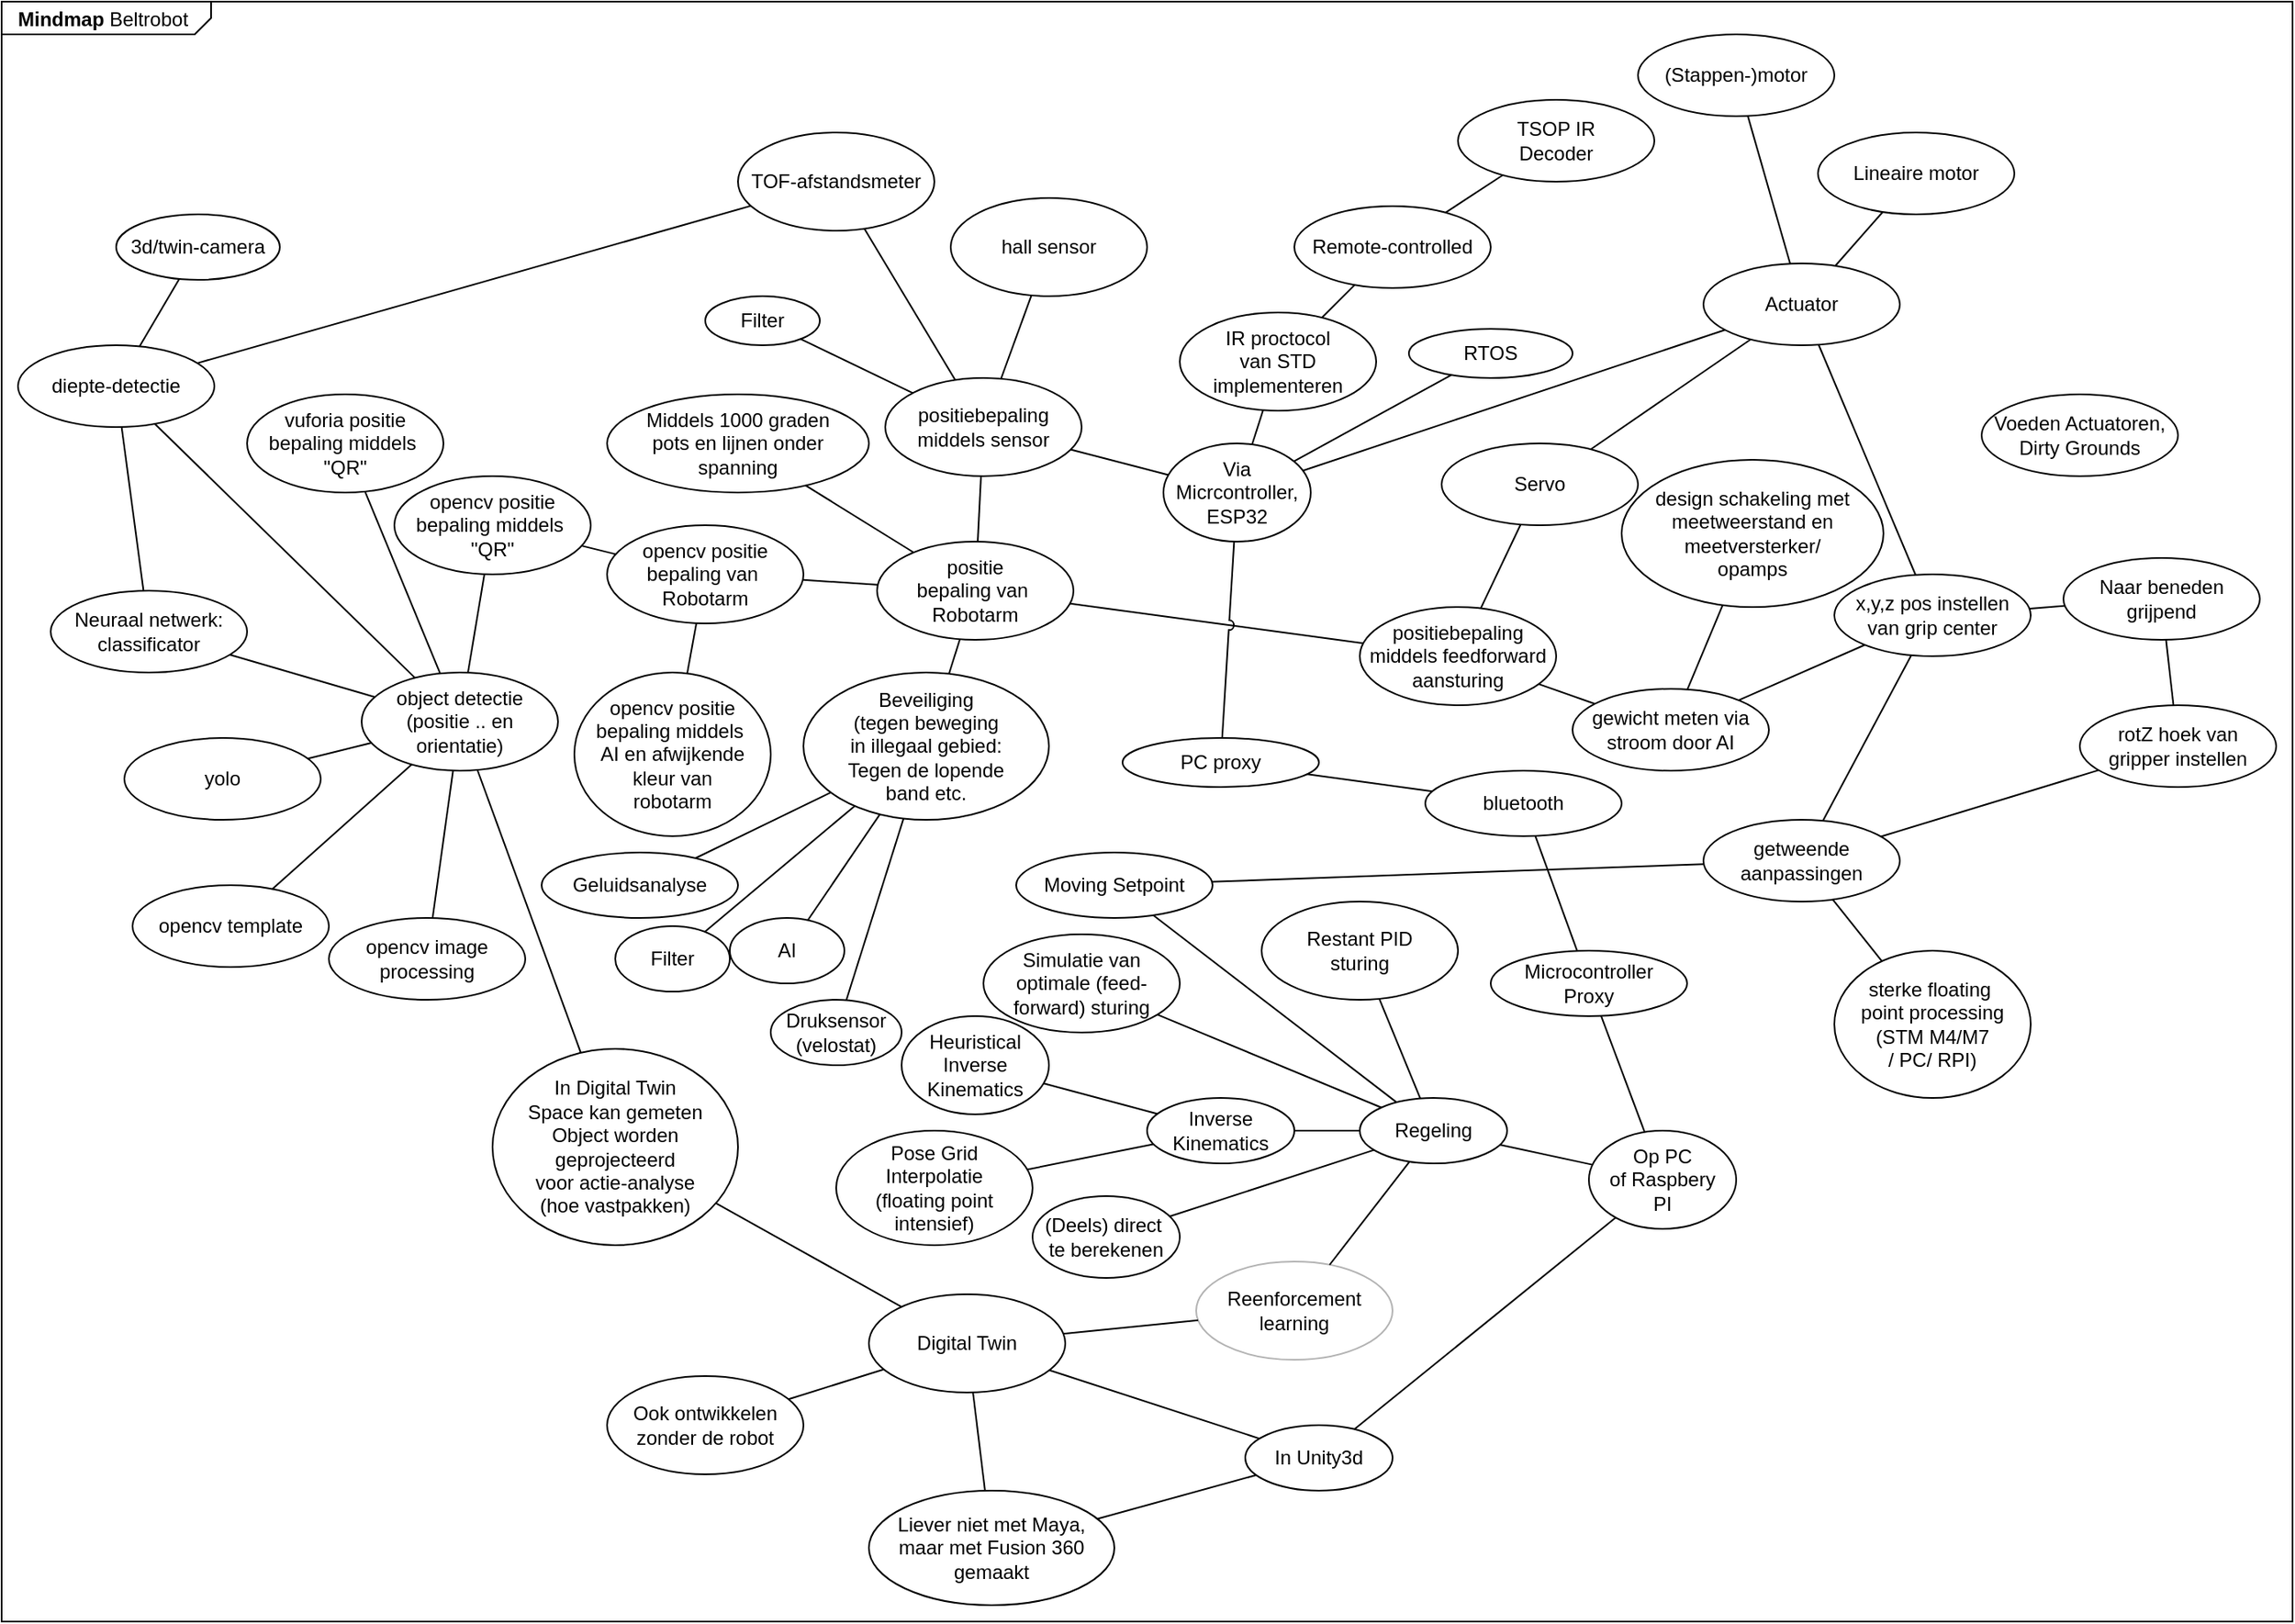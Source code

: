 <mxfile version="22.0.2" type="device" pages="2">
  <diagram name="BeltRobot" id="WaEVsYH61fU88ShkKqTx">
    <mxGraphModel dx="2896" dy="1168" grid="1" gridSize="10" guides="1" tooltips="1" connect="1" arrows="1" fold="1" page="1" pageScale="1" pageWidth="850" pageHeight="1100" math="0" shadow="0">
      <root>
        <mxCell id="0" />
        <mxCell id="1" style="" parent="0" />
        <mxCell id="sYe0hLDn-t7bIIdrBPz_-1" value="&lt;p style=&quot;margin:0px;margin-top:4px;margin-left:10px;text-align:left;&quot;&gt;&lt;b&gt;Mindmap&lt;/b&gt;&amp;nbsp;Beltrobot&lt;/p&gt;" style="html=1;shape=mxgraph.sysml.package;labelX=128;align=left;spacingLeft=10;html=1;overflow=fill;whiteSpace=wrap;recursiveResize=0;" vertex="1" parent="1">
          <mxGeometry x="-620" y="40" width="1400" height="990" as="geometry" />
        </mxCell>
        <mxCell id="w8_XJJo5FJDeRQCqRYtE-16" value="Diagram" parent="0" />
        <UserObject label="Remote-controlled" tags="Besturen Wireless RTOS" id="w8_XJJo5FJDeRQCqRYtE-17">
          <mxCell style="ellipse;whiteSpace=wrap;html=1;" parent="w8_XJJo5FJDeRQCqRYtE-16" vertex="1">
            <mxGeometry x="170" y="165" width="120" height="50" as="geometry" />
          </mxCell>
        </UserObject>
        <mxCell id="w8_XJJo5FJDeRQCqRYtE-18" style="rounded=0;orthogonalLoop=1;jettySize=auto;html=1;endArrow=none;endFill=0;" parent="w8_XJJo5FJDeRQCqRYtE-16" source="w8_XJJo5FJDeRQCqRYtE-19" target="w8_XJJo5FJDeRQCqRYtE-24" edge="1">
          <mxGeometry relative="1" as="geometry" />
        </mxCell>
        <UserObject label="Naar beneden grijpend" tags="Besturen" id="w8_XJJo5FJDeRQCqRYtE-19">
          <mxCell style="ellipse;whiteSpace=wrap;html=1;" parent="w8_XJJo5FJDeRQCqRYtE-16" vertex="1">
            <mxGeometry x="640" y="380" width="120" height="50" as="geometry" />
          </mxCell>
        </UserObject>
        <mxCell id="w8_XJJo5FJDeRQCqRYtE-20" style="rounded=0;orthogonalLoop=1;jettySize=auto;html=1;endArrow=none;endFill=0;" parent="w8_XJJo5FJDeRQCqRYtE-16" source="w8_XJJo5FJDeRQCqRYtE-22" target="w8_XJJo5FJDeRQCqRYtE-19" edge="1">
          <mxGeometry relative="1" as="geometry" />
        </mxCell>
        <mxCell id="w8_XJJo5FJDeRQCqRYtE-21" style="rounded=0;orthogonalLoop=1;jettySize=auto;html=1;endArrow=none;endFill=0;" parent="w8_XJJo5FJDeRQCqRYtE-16" source="w8_XJJo5FJDeRQCqRYtE-22" target="w8_XJJo5FJDeRQCqRYtE-25" edge="1">
          <mxGeometry relative="1" as="geometry">
            <mxPoint x="523.565" y="520.256" as="targetPoint" />
          </mxGeometry>
        </mxCell>
        <UserObject label="x,y,z pos instellen &lt;br&gt;van grip center" tags="Besturen" id="w8_XJJo5FJDeRQCqRYtE-22">
          <mxCell style="ellipse;whiteSpace=wrap;html=1;" parent="w8_XJJo5FJDeRQCqRYtE-16" vertex="1">
            <mxGeometry x="500" y="390" width="120" height="50" as="geometry" />
          </mxCell>
        </UserObject>
        <mxCell id="w8_XJJo5FJDeRQCqRYtE-23" style="rounded=0;orthogonalLoop=1;jettySize=auto;html=1;endArrow=none;endFill=0;" parent="w8_XJJo5FJDeRQCqRYtE-16" source="w8_XJJo5FJDeRQCqRYtE-24" target="w8_XJJo5FJDeRQCqRYtE-25" edge="1">
          <mxGeometry relative="1" as="geometry">
            <mxPoint x="566.099" y="531.898" as="targetPoint" />
          </mxGeometry>
        </mxCell>
        <UserObject label="rotZ hoek van &lt;br&gt;gripper instellen" tags="Besturen" id="w8_XJJo5FJDeRQCqRYtE-24">
          <mxCell style="ellipse;whiteSpace=wrap;html=1;" parent="w8_XJJo5FJDeRQCqRYtE-16" vertex="1">
            <mxGeometry x="650" y="470" width="120" height="50" as="geometry" />
          </mxCell>
        </UserObject>
        <UserObject label="getweende aanpassingen" tags="Besturen" id="w8_XJJo5FJDeRQCqRYtE-25">
          <mxCell style="ellipse;whiteSpace=wrap;html=1;" parent="w8_XJJo5FJDeRQCqRYtE-16" vertex="1">
            <mxGeometry x="420" y="540" width="120" height="50" as="geometry" />
          </mxCell>
        </UserObject>
        <UserObject label="" tags="Electronica" id="w8_XJJo5FJDeRQCqRYtE-26">
          <mxCell style="rounded=0;orthogonalLoop=1;jettySize=auto;html=1;endArrow=none;endFill=0;" parent="w8_XJJo5FJDeRQCqRYtE-16" source="w8_XJJo5FJDeRQCqRYtE-28" target="w8_XJJo5FJDeRQCqRYtE-29" edge="1">
            <mxGeometry relative="1" as="geometry" />
          </mxCell>
        </UserObject>
        <UserObject label="" tags="Electronica" id="w8_XJJo5FJDeRQCqRYtE-27">
          <mxCell style="rounded=0;orthogonalLoop=1;jettySize=auto;html=1;endArrow=none;endFill=0;" parent="w8_XJJo5FJDeRQCqRYtE-16" source="w8_XJJo5FJDeRQCqRYtE-28" target="w8_XJJo5FJDeRQCqRYtE-22" edge="1">
            <mxGeometry relative="1" as="geometry" />
          </mxCell>
        </UserObject>
        <UserObject label="gewicht meten via stroom door AI" tags="Electronica" id="w8_XJJo5FJDeRQCqRYtE-28">
          <mxCell style="ellipse;whiteSpace=wrap;html=1;" parent="w8_XJJo5FJDeRQCqRYtE-16" vertex="1">
            <mxGeometry x="340" y="460" width="120" height="50" as="geometry" />
          </mxCell>
        </UserObject>
        <UserObject label="design schakeling met meetweerstand en meetversterker/&lt;br&gt;opamps" tags="Electronica" id="w8_XJJo5FJDeRQCqRYtE-29">
          <mxCell style="ellipse;whiteSpace=wrap;html=1;" parent="w8_XJJo5FJDeRQCqRYtE-16" vertex="1">
            <mxGeometry x="370" y="320" width="160" height="90" as="geometry" />
          </mxCell>
        </UserObject>
        <UserObject label="sterke floating&amp;nbsp;&lt;br&gt;point processing&lt;br&gt;(STM M4/M7&lt;br&gt;/ PC/ RPI)" tags="Besturen" id="w8_XJJo5FJDeRQCqRYtE-31">
          <mxCell style="ellipse;whiteSpace=wrap;html=1;" parent="w8_XJJo5FJDeRQCqRYtE-16" vertex="1">
            <mxGeometry x="500" y="620" width="120" height="90" as="geometry" />
          </mxCell>
        </UserObject>
        <UserObject label="object detectie&lt;br&gt;(positie .. en orientatie)" tags="AI OpenCV Meten" id="G7wLqP7Of3WmWwOTWTlh-1">
          <mxCell style="ellipse;whiteSpace=wrap;html=1;" parent="w8_XJJo5FJDeRQCqRYtE-16" vertex="1">
            <mxGeometry x="-400" y="450" width="120" height="60" as="geometry" />
          </mxCell>
        </UserObject>
        <mxCell id="G7wLqP7Of3WmWwOTWTlh-2" style="rounded=0;orthogonalLoop=1;jettySize=auto;html=1;endArrow=none;endFill=0;" parent="w8_XJJo5FJDeRQCqRYtE-16" source="w8_XJJo5FJDeRQCqRYtE-31" target="w8_XJJo5FJDeRQCqRYtE-25" edge="1">
          <mxGeometry relative="1" as="geometry">
            <mxPoint x="533" y="568" as="sourcePoint" />
            <mxPoint x="543.789" y="566.934" as="targetPoint" />
          </mxGeometry>
        </mxCell>
        <UserObject label="diepte-detectie" tags="Meten" id="G7wLqP7Of3WmWwOTWTlh-3">
          <mxCell style="ellipse;whiteSpace=wrap;html=1;" parent="w8_XJJo5FJDeRQCqRYtE-16" vertex="1">
            <mxGeometry x="-610" y="250" width="120" height="50" as="geometry" />
          </mxCell>
        </UserObject>
        <UserObject label="" tags="Meten" id="G7wLqP7Of3WmWwOTWTlh-5">
          <mxCell style="rounded=0;orthogonalLoop=1;jettySize=auto;html=1;endArrow=none;endFill=0;" parent="w8_XJJo5FJDeRQCqRYtE-16" source="G7wLqP7Of3WmWwOTWTlh-3" target="G7wLqP7Of3WmWwOTWTlh-1" edge="1">
            <mxGeometry relative="1" as="geometry">
              <mxPoint x="-580" y="617" as="sourcePoint" />
              <mxPoint x="-487" y="484" as="targetPoint" />
            </mxGeometry>
          </mxCell>
        </UserObject>
        <UserObject label="yolo" tags="AI Meten" id="G7wLqP7Of3WmWwOTWTlh-6">
          <mxCell style="ellipse;whiteSpace=wrap;html=1;" parent="w8_XJJo5FJDeRQCqRYtE-16" vertex="1">
            <mxGeometry x="-545" y="490" width="120" height="50" as="geometry" />
          </mxCell>
        </UserObject>
        <UserObject label="" tags="AI Meten" id="G7wLqP7Of3WmWwOTWTlh-8">
          <mxCell style="rounded=0;orthogonalLoop=1;jettySize=auto;html=1;endArrow=none;endFill=0;" parent="w8_XJJo5FJDeRQCqRYtE-16" source="G7wLqP7Of3WmWwOTWTlh-6" target="G7wLqP7Of3WmWwOTWTlh-1" edge="1">
            <mxGeometry relative="1" as="geometry">
              <mxPoint x="-352" y="566" as="sourcePoint" />
              <mxPoint x="-318" y="519" as="targetPoint" />
            </mxGeometry>
          </mxCell>
        </UserObject>
        <UserObject label="opencv template" tags="OpenCV Meten" id="G7wLqP7Of3WmWwOTWTlh-9">
          <mxCell style="ellipse;whiteSpace=wrap;html=1;" parent="w8_XJJo5FJDeRQCqRYtE-16" vertex="1">
            <mxGeometry x="-540" y="580" width="120" height="50" as="geometry" />
          </mxCell>
        </UserObject>
        <UserObject label="" tags="OpenCV Meten" id="G7wLqP7Of3WmWwOTWTlh-10">
          <mxCell style="rounded=0;orthogonalLoop=1;jettySize=auto;html=1;endArrow=none;endFill=0;" parent="w8_XJJo5FJDeRQCqRYtE-16" source="G7wLqP7Of3WmWwOTWTlh-9" target="G7wLqP7Of3WmWwOTWTlh-1" edge="1">
            <mxGeometry relative="1" as="geometry">
              <mxPoint x="-317" y="645" as="sourcePoint" />
              <mxPoint x="-303" y="520" as="targetPoint" />
            </mxGeometry>
          </mxCell>
        </UserObject>
        <UserObject label="opencv positie&lt;br&gt;bepaling middels&amp;nbsp;&lt;br&gt;&quot;QR&quot;" tags="OpenCV Meten" id="G7wLqP7Of3WmWwOTWTlh-11">
          <mxCell style="ellipse;whiteSpace=wrap;html=1;" parent="w8_XJJo5FJDeRQCqRYtE-16" vertex="1">
            <mxGeometry x="-380" y="330" width="120" height="60" as="geometry" />
          </mxCell>
        </UserObject>
        <UserObject label="" tags="OpenCV Meten" id="G7wLqP7Of3WmWwOTWTlh-12">
          <mxCell style="rounded=0;orthogonalLoop=1;jettySize=auto;html=1;endArrow=none;endFill=0;" parent="w8_XJJo5FJDeRQCqRYtE-16" source="G7wLqP7Of3WmWwOTWTlh-15" target="G7wLqP7Of3WmWwOTWTlh-11" edge="1">
            <mxGeometry relative="1" as="geometry">
              <mxPoint x="-10" y="510" as="sourcePoint" />
              <mxPoint x="22" y="672" as="targetPoint" />
            </mxGeometry>
          </mxCell>
        </UserObject>
        <UserObject label="opencv image&lt;br&gt;processing" tags="OpenCV Meten" id="G7wLqP7Of3WmWwOTWTlh-13">
          <mxCell style="ellipse;whiteSpace=wrap;html=1;" parent="w8_XJJo5FJDeRQCqRYtE-16" vertex="1">
            <mxGeometry x="-420" y="600" width="120" height="50" as="geometry" />
          </mxCell>
        </UserObject>
        <UserObject label="" tags="OpenCV Meten" id="G7wLqP7Of3WmWwOTWTlh-14">
          <mxCell style="rounded=0;orthogonalLoop=1;jettySize=auto;html=1;endArrow=none;endFill=0;" parent="w8_XJJo5FJDeRQCqRYtE-16" source="G7wLqP7Of3WmWwOTWTlh-13" target="G7wLqP7Of3WmWwOTWTlh-1" edge="1">
            <mxGeometry relative="1" as="geometry">
              <mxPoint x="-345" y="695" as="sourcePoint" />
              <mxPoint x="-306" y="520" as="targetPoint" />
            </mxGeometry>
          </mxCell>
        </UserObject>
        <UserObject label="opencv positie&lt;br&gt;bepaling van&amp;nbsp;&lt;br&gt;Robotarm" tags="OpenCV Meten" id="G7wLqP7Of3WmWwOTWTlh-15">
          <mxCell style="ellipse;whiteSpace=wrap;html=1;" parent="w8_XJJo5FJDeRQCqRYtE-16" vertex="1">
            <mxGeometry x="-250" y="360" width="120" height="60" as="geometry" />
          </mxCell>
        </UserObject>
        <UserObject label="positiebepaling middels sensor" tags="Meten RTOS" id="G7wLqP7Of3WmWwOTWTlh-16">
          <mxCell style="ellipse;whiteSpace=wrap;html=1;" parent="w8_XJJo5FJDeRQCqRYtE-16" vertex="1">
            <mxGeometry x="-80" y="270" width="120" height="60" as="geometry" />
          </mxCell>
        </UserObject>
        <UserObject label="hall sensor" tags="Meten Sensoren RTOS" id="G7wLqP7Of3WmWwOTWTlh-18">
          <mxCell style="ellipse;whiteSpace=wrap;html=1;" parent="w8_XJJo5FJDeRQCqRYtE-16" vertex="1">
            <mxGeometry x="-40" y="160" width="120" height="60" as="geometry" />
          </mxCell>
        </UserObject>
        <UserObject label="" tags="Meten RTOS" id="G7wLqP7Of3WmWwOTWTlh-19">
          <mxCell style="rounded=0;orthogonalLoop=1;jettySize=auto;html=1;endArrow=none;endFill=0;" parent="w8_XJJo5FJDeRQCqRYtE-16" source="G7wLqP7Of3WmWwOTWTlh-18" target="G7wLqP7Of3WmWwOTWTlh-16" edge="1">
            <mxGeometry relative="1" as="geometry">
              <mxPoint x="-3" y="520" as="sourcePoint" />
              <mxPoint x="-17" y="400" as="targetPoint" />
            </mxGeometry>
          </mxCell>
        </UserObject>
        <UserObject label="IR proctocol&lt;br&gt;van STD implementeren" tags="STDs Wireless RTOS" id="G7wLqP7Of3WmWwOTWTlh-20">
          <mxCell style="ellipse;whiteSpace=wrap;html=1;" parent="w8_XJJo5FJDeRQCqRYtE-16" vertex="1">
            <mxGeometry x="100" y="230" width="120" height="60" as="geometry" />
          </mxCell>
        </UserObject>
        <UserObject label="" tags="Besturen Wireless RTOS" id="G7wLqP7Of3WmWwOTWTlh-22">
          <mxCell style="rounded=0;orthogonalLoop=1;jettySize=auto;html=1;endArrow=none;endFill=0;" parent="w8_XJJo5FJDeRQCqRYtE-16" source="w8_XJJo5FJDeRQCqRYtE-17" target="G7wLqP7Of3WmWwOTWTlh-20" edge="1">
            <mxGeometry relative="1" as="geometry">
              <mxPoint x="486" y="290" as="sourcePoint" />
              <mxPoint x="218" y="108" as="targetPoint" />
            </mxGeometry>
          </mxCell>
        </UserObject>
        <UserObject label="Actuator" tags="Besturen Actuatoren RTOS" id="G7wLqP7Of3WmWwOTWTlh-23">
          <mxCell style="ellipse;whiteSpace=wrap;html=1;" parent="w8_XJJo5FJDeRQCqRYtE-16" vertex="1">
            <mxGeometry x="420" y="200" width="120" height="50" as="geometry" />
          </mxCell>
        </UserObject>
        <UserObject label="(Stappen-)motor" tags="Besturen Actuatoren" id="G7wLqP7Of3WmWwOTWTlh-25">
          <mxCell style="ellipse;whiteSpace=wrap;html=1;" parent="w8_XJJo5FJDeRQCqRYtE-16" vertex="1">
            <mxGeometry x="380" y="60" width="120" height="50" as="geometry" />
          </mxCell>
        </UserObject>
        <UserObject label="" tags="Besturen Actuatoren" id="G7wLqP7Of3WmWwOTWTlh-28">
          <mxCell style="rounded=0;orthogonalLoop=1;jettySize=auto;html=1;endArrow=none;endFill=0;" parent="w8_XJJo5FJDeRQCqRYtE-16" source="G7wLqP7Of3WmWwOTWTlh-23" target="G7wLqP7Of3WmWwOTWTlh-25" edge="1">
            <mxGeometry relative="1" as="geometry">
              <mxPoint x="108" y="347" as="sourcePoint" />
              <mxPoint x="64" y="357" as="targetPoint" />
            </mxGeometry>
          </mxCell>
        </UserObject>
        <UserObject label="Servo" tags="Besturen Actuatoren" id="G7wLqP7Of3WmWwOTWTlh-31">
          <mxCell style="ellipse;whiteSpace=wrap;html=1;" parent="w8_XJJo5FJDeRQCqRYtE-16" vertex="1">
            <mxGeometry x="260" y="310" width="120" height="50" as="geometry" />
          </mxCell>
        </UserObject>
        <UserObject label="" tags="Besturen Actuatoren" id="G7wLqP7Of3WmWwOTWTlh-32">
          <mxCell style="rounded=0;orthogonalLoop=1;jettySize=auto;html=1;endArrow=none;endFill=0;" parent="w8_XJJo5FJDeRQCqRYtE-16" source="G7wLqP7Of3WmWwOTWTlh-23" target="G7wLqP7Of3WmWwOTWTlh-31" edge="1">
            <mxGeometry relative="1" as="geometry">
              <mxPoint x="251" y="356" as="sourcePoint" />
              <mxPoint x="188" y="324" as="targetPoint" />
            </mxGeometry>
          </mxCell>
        </UserObject>
        <UserObject label="positiebepaling middels feedforward aansturing" tags="Besturen Meten" id="G7wLqP7Of3WmWwOTWTlh-33">
          <mxCell style="ellipse;whiteSpace=wrap;html=1;" parent="w8_XJJo5FJDeRQCqRYtE-16" vertex="1">
            <mxGeometry x="210" y="410" width="120" height="60" as="geometry" />
          </mxCell>
        </UserObject>
        <UserObject label="" tags="Besturen Electronica" id="G7wLqP7Of3WmWwOTWTlh-34">
          <mxCell style="rounded=0;orthogonalLoop=1;jettySize=auto;html=1;endArrow=none;endFill=0;" parent="w8_XJJo5FJDeRQCqRYtE-16" source="G7wLqP7Of3WmWwOTWTlh-31" target="G7wLqP7Of3WmWwOTWTlh-33" edge="1">
            <mxGeometry relative="1" as="geometry">
              <mxPoint x="248" y="366" as="sourcePoint" />
              <mxPoint x="192" y="404" as="targetPoint" />
            </mxGeometry>
          </mxCell>
        </UserObject>
        <UserObject label="" tags="Electronica" id="G7wLqP7Of3WmWwOTWTlh-35">
          <mxCell style="rounded=0;orthogonalLoop=1;jettySize=auto;html=1;endArrow=none;endFill=0;" parent="w8_XJJo5FJDeRQCqRYtE-16" source="w8_XJJo5FJDeRQCqRYtE-28" target="G7wLqP7Of3WmWwOTWTlh-33" edge="1">
            <mxGeometry relative="1" as="geometry">
              <mxPoint x="136" y="448" as="sourcePoint" />
              <mxPoint x="98" y="483" as="targetPoint" />
            </mxGeometry>
          </mxCell>
        </UserObject>
        <UserObject label="" tags="OpenCV Meten" id="G7wLqP7Of3WmWwOTWTlh-36">
          <mxCell style="rounded=0;orthogonalLoop=1;jettySize=auto;html=1;endArrow=none;endFill=0;" parent="w8_XJJo5FJDeRQCqRYtE-16" source="G7wLqP7Of3WmWwOTWTlh-1" target="G7wLqP7Of3WmWwOTWTlh-11" edge="1">
            <mxGeometry relative="1" as="geometry">
              <mxPoint x="-345" y="695" as="sourcePoint" />
              <mxPoint x="-306" y="520" as="targetPoint" />
            </mxGeometry>
          </mxCell>
        </UserObject>
        <UserObject label="positie&lt;br&gt;bepaling van&amp;nbsp;&lt;br&gt;Robotarm" tags="Meten" id="G7wLqP7Of3WmWwOTWTlh-37">
          <mxCell style="ellipse;whiteSpace=wrap;html=1;" parent="w8_XJJo5FJDeRQCqRYtE-16" vertex="1">
            <mxGeometry x="-85" y="370" width="120" height="60" as="geometry" />
          </mxCell>
        </UserObject>
        <UserObject label="" tags="Meten" id="G7wLqP7Of3WmWwOTWTlh-38">
          <mxCell style="rounded=0;orthogonalLoop=1;jettySize=auto;html=1;endArrow=none;endFill=0;" parent="w8_XJJo5FJDeRQCqRYtE-16" source="G7wLqP7Of3WmWwOTWTlh-16" target="G7wLqP7Of3WmWwOTWTlh-37" edge="1">
            <mxGeometry relative="1" as="geometry">
              <mxPoint x="-59" y="238" as="sourcePoint" />
              <mxPoint x="-21" y="292" as="targetPoint" />
            </mxGeometry>
          </mxCell>
        </UserObject>
        <UserObject label="" tags="Meten" id="G7wLqP7Of3WmWwOTWTlh-39">
          <mxCell style="rounded=0;orthogonalLoop=1;jettySize=auto;html=1;endArrow=none;endFill=0;" parent="w8_XJJo5FJDeRQCqRYtE-16" source="G7wLqP7Of3WmWwOTWTlh-15" target="G7wLqP7Of3WmWwOTWTlh-37" edge="1">
            <mxGeometry relative="1" as="geometry">
              <mxPoint x="-3" y="350" as="sourcePoint" />
              <mxPoint x="-7" y="380" as="targetPoint" />
            </mxGeometry>
          </mxCell>
        </UserObject>
        <UserObject label="" tags="Meten" id="G7wLqP7Of3WmWwOTWTlh-40">
          <mxCell style="rounded=0;orthogonalLoop=1;jettySize=auto;html=1;endArrow=none;endFill=0;" parent="w8_XJJo5FJDeRQCqRYtE-16" source="G7wLqP7Of3WmWwOTWTlh-33" target="G7wLqP7Of3WmWwOTWTlh-37" edge="1">
            <mxGeometry relative="1" as="geometry">
              <mxPoint x="-92" y="442" as="sourcePoint" />
              <mxPoint x="-58" y="428" as="targetPoint" />
            </mxGeometry>
          </mxCell>
        </UserObject>
        <UserObject label="opencv positie&lt;br&gt;bepaling middels&amp;nbsp;&lt;br&gt;AI en afwijkende&lt;br&gt;kleur van&lt;br&gt;robotarm" tags="OpenCV Meten" id="G7wLqP7Of3WmWwOTWTlh-41">
          <mxCell style="ellipse;whiteSpace=wrap;html=1;" parent="w8_XJJo5FJDeRQCqRYtE-16" vertex="1">
            <mxGeometry x="-270" y="450" width="120" height="100" as="geometry" />
          </mxCell>
        </UserObject>
        <UserObject label="" tags="OpenCV Meten" id="G7wLqP7Of3WmWwOTWTlh-42">
          <mxCell style="rounded=0;orthogonalLoop=1;jettySize=auto;html=1;endArrow=none;endFill=0;" parent="w8_XJJo5FJDeRQCqRYtE-16" source="G7wLqP7Of3WmWwOTWTlh-41" target="G7wLqP7Of3WmWwOTWTlh-15" edge="1">
            <mxGeometry relative="1" as="geometry">
              <mxPoint x="-161" y="432" as="sourcePoint" />
              <mxPoint x="-179" y="408" as="targetPoint" />
            </mxGeometry>
          </mxCell>
        </UserObject>
        <UserObject label="Simulatie van&lt;br&gt;optimale (feed-forward) sturing" tags="Besturen" id="G7wLqP7Of3WmWwOTWTlh-43">
          <mxCell style="ellipse;whiteSpace=wrap;html=1;" parent="w8_XJJo5FJDeRQCqRYtE-16" vertex="1">
            <mxGeometry x="-20" y="610" width="120" height="60" as="geometry" />
          </mxCell>
        </UserObject>
        <UserObject label="Digital Twin" tags="Simuleren" id="G7wLqP7Of3WmWwOTWTlh-44">
          <mxCell style="ellipse;whiteSpace=wrap;html=1;" parent="w8_XJJo5FJDeRQCqRYtE-16" vertex="1">
            <mxGeometry x="-90" y="830" width="120" height="60" as="geometry" />
          </mxCell>
        </UserObject>
        <UserObject label="Ook ontwikkelen&lt;br&gt;zonder de robot" tags="Simuleren" id="G7wLqP7Of3WmWwOTWTlh-45">
          <mxCell style="ellipse;whiteSpace=wrap;html=1;" parent="w8_XJJo5FJDeRQCqRYtE-16" vertex="1">
            <mxGeometry x="-250" y="880" width="120" height="60" as="geometry" />
          </mxCell>
        </UserObject>
        <UserObject label="" tags="Simuleren" id="G7wLqP7Of3WmWwOTWTlh-46">
          <mxCell style="rounded=0;orthogonalLoop=1;jettySize=auto;html=1;endArrow=none;endFill=0;" parent="w8_XJJo5FJDeRQCqRYtE-16" source="G7wLqP7Of3WmWwOTWTlh-45" target="G7wLqP7Of3WmWwOTWTlh-44" edge="1">
            <mxGeometry relative="1" as="geometry">
              <mxPoint x="51" y="502" as="sourcePoint" />
              <mxPoint x="9" y="438" as="targetPoint" />
            </mxGeometry>
          </mxCell>
        </UserObject>
        <UserObject label="In Digital Twin&lt;br&gt;Space kan gemeten&lt;br&gt;Object worden&lt;br&gt;geprojecteerd&lt;br&gt;voor actie-analyse&lt;br&gt;(hoe vastpakken)" tags="AI Meten" id="G7wLqP7Of3WmWwOTWTlh-48">
          <mxCell style="ellipse;whiteSpace=wrap;html=1;" parent="w8_XJJo5FJDeRQCqRYtE-16" vertex="1">
            <mxGeometry x="-320" y="680" width="150" height="120" as="geometry" />
          </mxCell>
        </UserObject>
        <mxCell id="G7wLqP7Of3WmWwOTWTlh-49" style="rounded=0;orthogonalLoop=1;jettySize=auto;html=1;endArrow=none;endFill=0;" parent="w8_XJJo5FJDeRQCqRYtE-16" source="G7wLqP7Of3WmWwOTWTlh-48" target="G7wLqP7Of3WmWwOTWTlh-44" edge="1">
          <mxGeometry relative="1" as="geometry">
            <mxPoint x="22" y="775" as="sourcePoint" />
            <mxPoint x="58" y="745" as="targetPoint" />
          </mxGeometry>
        </mxCell>
        <UserObject label="" tags="AI Meten" id="G7wLqP7Of3WmWwOTWTlh-50">
          <mxCell style="rounded=0;orthogonalLoop=1;jettySize=auto;html=1;endArrow=none;endFill=0;" parent="w8_XJJo5FJDeRQCqRYtE-16" source="G7wLqP7Of3WmWwOTWTlh-1" target="G7wLqP7Of3WmWwOTWTlh-48" edge="1">
            <mxGeometry relative="1" as="geometry">
              <mxPoint x="-36" y="674" as="sourcePoint" />
              <mxPoint x="41" y="703" as="targetPoint" />
            </mxGeometry>
          </mxCell>
        </UserObject>
        <UserObject label="Liever niet met Maya,&lt;br&gt;maar met Fusion 360&lt;br&gt;gemaakt" tags="Simuleren" id="G7wLqP7Of3WmWwOTWTlh-51">
          <mxCell style="ellipse;whiteSpace=wrap;html=1;" parent="w8_XJJo5FJDeRQCqRYtE-16" vertex="1">
            <mxGeometry x="-90" y="950" width="150" height="70" as="geometry" />
          </mxCell>
        </UserObject>
        <UserObject label="" tags="Simuleren" id="G7wLqP7Of3WmWwOTWTlh-52">
          <mxCell style="rounded=0;orthogonalLoop=1;jettySize=auto;html=1;endArrow=none;endFill=0;" parent="w8_XJJo5FJDeRQCqRYtE-16" source="G7wLqP7Of3WmWwOTWTlh-51" target="G7wLqP7Of3WmWwOTWTlh-44" edge="1">
            <mxGeometry relative="1" as="geometry">
              <mxPoint x="28" y="830" as="sourcePoint" />
              <mxPoint x="52" y="750" as="targetPoint" />
            </mxGeometry>
          </mxCell>
        </UserObject>
        <UserObject label="In Unity3d" tags="Simuleren" id="G7wLqP7Of3WmWwOTWTlh-53">
          <mxCell style="ellipse;whiteSpace=wrap;html=1;" parent="w8_XJJo5FJDeRQCqRYtE-16" vertex="1">
            <mxGeometry x="140" y="910" width="90" height="40" as="geometry" />
          </mxCell>
        </UserObject>
        <UserObject label="" tags="Simuleren" id="G7wLqP7Of3WmWwOTWTlh-54">
          <mxCell style="rounded=0;orthogonalLoop=1;jettySize=auto;html=1;endArrow=none;endFill=0;" parent="w8_XJJo5FJDeRQCqRYtE-16" source="G7wLqP7Of3WmWwOTWTlh-53" target="G7wLqP7Of3WmWwOTWTlh-44" edge="1">
            <mxGeometry relative="1" as="geometry">
              <mxPoint x="28" y="830" as="sourcePoint" />
              <mxPoint x="52" y="750" as="targetPoint" />
            </mxGeometry>
          </mxCell>
        </UserObject>
        <UserObject label="" tags="Simuleren" id="G7wLqP7Of3WmWwOTWTlh-55">
          <mxCell style="rounded=0;orthogonalLoop=1;jettySize=auto;html=1;endArrow=none;endFill=0;" parent="w8_XJJo5FJDeRQCqRYtE-16" source="G7wLqP7Of3WmWwOTWTlh-53" target="G7wLqP7Of3WmWwOTWTlh-51" edge="1">
            <mxGeometry relative="1" as="geometry">
              <mxPoint x="180" y="727" as="sourcePoint" />
              <mxPoint x="120" y="724" as="targetPoint" />
            </mxGeometry>
          </mxCell>
        </UserObject>
        <UserObject label="Op PC&lt;br&gt;of Raspbery&lt;br&gt;PI" tags="Besturen" id="G7wLqP7Of3WmWwOTWTlh-56">
          <mxCell style="ellipse;whiteSpace=wrap;html=1;" parent="w8_XJJo5FJDeRQCqRYtE-16" vertex="1">
            <mxGeometry x="350" y="730" width="90" height="60" as="geometry" />
          </mxCell>
        </UserObject>
        <UserObject label="Via Micrcontroller,&lt;br&gt;ESP32" tags="Besturen RTOS" id="G7wLqP7Of3WmWwOTWTlh-57">
          <mxCell style="ellipse;whiteSpace=wrap;html=1;" parent="w8_XJJo5FJDeRQCqRYtE-16" vertex="1">
            <mxGeometry x="90" y="310" width="90" height="60" as="geometry" />
          </mxCell>
        </UserObject>
        <UserObject label="" tags="Besturen Actuatoren RTOS" id="G7wLqP7Of3WmWwOTWTlh-59">
          <mxCell style="rounded=0;orthogonalLoop=1;jettySize=auto;html=1;endArrow=none;endFill=0;" parent="w8_XJJo5FJDeRQCqRYtE-16" source="G7wLqP7Of3WmWwOTWTlh-57" target="G7wLqP7Of3WmWwOTWTlh-23" edge="1">
            <mxGeometry relative="1" as="geometry">
              <mxPoint x="127" y="419" as="sourcePoint" />
              <mxPoint x="85" y="501" as="targetPoint" />
            </mxGeometry>
          </mxCell>
        </UserObject>
        <UserObject label="" tags="Meten RTOS" id="G7wLqP7Of3WmWwOTWTlh-60">
          <mxCell style="rounded=0;orthogonalLoop=1;jettySize=auto;html=1;endArrow=none;endFill=0;" parent="w8_XJJo5FJDeRQCqRYtE-16" source="G7wLqP7Of3WmWwOTWTlh-57" target="G7wLqP7Of3WmWwOTWTlh-16" edge="1">
            <mxGeometry relative="1" as="geometry">
              <mxPoint x="177" y="600" as="sourcePoint" />
              <mxPoint x="197" y="430" as="targetPoint" />
            </mxGeometry>
          </mxCell>
        </UserObject>
        <mxCell id="G7wLqP7Of3WmWwOTWTlh-61" style="rounded=0;orthogonalLoop=1;jettySize=auto;html=1;endArrow=none;endFill=0;" parent="w8_XJJo5FJDeRQCqRYtE-16" source="G7wLqP7Of3WmWwOTWTlh-56" target="G7wLqP7Of3WmWwOTWTlh-53" edge="1">
          <mxGeometry relative="1" as="geometry">
            <mxPoint x="154" y="828" as="sourcePoint" />
            <mxPoint x="160" y="810" as="targetPoint" />
          </mxGeometry>
        </mxCell>
        <UserObject label="TOF-afstandsmeter" tags="Meten Sensoren RTOS" id="G7wLqP7Of3WmWwOTWTlh-62">
          <mxCell style="ellipse;whiteSpace=wrap;html=1;" parent="w8_XJJo5FJDeRQCqRYtE-16" vertex="1">
            <mxGeometry x="-170" y="120" width="120" height="60" as="geometry" />
          </mxCell>
        </UserObject>
        <UserObject label="" tags="Meten RTOS" id="G7wLqP7Of3WmWwOTWTlh-63">
          <mxCell style="rounded=0;orthogonalLoop=1;jettySize=auto;html=1;endArrow=none;endFill=0;" parent="w8_XJJo5FJDeRQCqRYtE-16" source="G7wLqP7Of3WmWwOTWTlh-62" target="G7wLqP7Of3WmWwOTWTlh-16" edge="1">
            <mxGeometry relative="1" as="geometry">
              <mxPoint x="-25" y="220" as="sourcePoint" />
              <mxPoint x="-15" y="280" as="targetPoint" />
            </mxGeometry>
          </mxCell>
        </UserObject>
        <UserObject label="Filter" tags="Meten RTOS" id="G7wLqP7Of3WmWwOTWTlh-64">
          <mxCell style="ellipse;whiteSpace=wrap;html=1;" parent="w8_XJJo5FJDeRQCqRYtE-16" vertex="1">
            <mxGeometry x="-190" y="220" width="70" height="30" as="geometry" />
          </mxCell>
        </UserObject>
        <UserObject label="" tags="Meten RTOS" id="G7wLqP7Of3WmWwOTWTlh-65">
          <mxCell style="rounded=0;orthogonalLoop=1;jettySize=auto;html=1;endArrow=none;endFill=0;" parent="w8_XJJo5FJDeRQCqRYtE-16" source="G7wLqP7Of3WmWwOTWTlh-64" target="G7wLqP7Of3WmWwOTWTlh-16" edge="1">
            <mxGeometry relative="1" as="geometry">
              <mxPoint x="-128" y="215" as="sourcePoint" />
              <mxPoint x="-42" y="285" as="targetPoint" />
            </mxGeometry>
          </mxCell>
        </UserObject>
        <UserObject label="Pose Grid&lt;br&gt;Interpolatie&lt;br&gt;(floating point&lt;br&gt;intensief)" tags="Besturen" id="G7wLqP7Of3WmWwOTWTlh-66">
          <mxCell style="ellipse;whiteSpace=wrap;html=1;" parent="w8_XJJo5FJDeRQCqRYtE-16" vertex="1">
            <mxGeometry x="-110" y="730" width="120" height="70" as="geometry" />
          </mxCell>
        </UserObject>
        <UserObject label="" tags="RTOS" id="G7wLqP7Of3WmWwOTWTlh-67">
          <mxCell style="rounded=0;orthogonalLoop=1;jettySize=auto;html=1;endArrow=none;endFill=0;jumpStyle=arc;" parent="w8_XJJo5FJDeRQCqRYtE-16" source="G7wLqP7Of3WmWwOTWTlh-106" target="G7wLqP7Of3WmWwOTWTlh-57" edge="1">
            <mxGeometry relative="1" as="geometry">
              <mxPoint x="210" y="540" as="sourcePoint" />
              <mxPoint x="187" y="791" as="targetPoint" />
            </mxGeometry>
          </mxCell>
        </UserObject>
        <UserObject label="" tags="Besturen" id="G7wLqP7Of3WmWwOTWTlh-68">
          <mxCell style="rounded=0;orthogonalLoop=1;jettySize=auto;html=1;endArrow=none;endFill=0;" parent="w8_XJJo5FJDeRQCqRYtE-16" source="G7wLqP7Of3WmWwOTWTlh-66" target="G7wLqP7Of3WmWwOTWTlh-75" edge="1">
            <mxGeometry relative="1" as="geometry">
              <mxPoint x="193" y="701" as="sourcePoint" />
              <mxPoint x="244" y="725" as="targetPoint" />
            </mxGeometry>
          </mxCell>
        </UserObject>
        <UserObject label="Regeling" tags="Besturen" id="G7wLqP7Of3WmWwOTWTlh-69">
          <mxCell style="ellipse;whiteSpace=wrap;html=1;" parent="w8_XJJo5FJDeRQCqRYtE-16" vertex="1">
            <mxGeometry x="210" y="710" width="90" height="40" as="geometry" />
          </mxCell>
        </UserObject>
        <UserObject label="Restant PID&lt;br&gt;sturing" tags="Besturen" id="G7wLqP7Of3WmWwOTWTlh-71">
          <mxCell style="ellipse;whiteSpace=wrap;html=1;" parent="w8_XJJo5FJDeRQCqRYtE-16" vertex="1">
            <mxGeometry x="150" y="590" width="120" height="60" as="geometry" />
          </mxCell>
        </UserObject>
        <UserObject label="" tags="Besturen" id="G7wLqP7Of3WmWwOTWTlh-72">
          <mxCell style="rounded=0;orthogonalLoop=1;jettySize=auto;html=1;endArrow=none;endFill=0;" parent="w8_XJJo5FJDeRQCqRYtE-16" source="G7wLqP7Of3WmWwOTWTlh-71" target="G7wLqP7Of3WmWwOTWTlh-69" edge="1">
            <mxGeometry relative="1" as="geometry">
              <mxPoint x="24" y="634" as="sourcePoint" />
              <mxPoint x="49" y="654" as="targetPoint" />
            </mxGeometry>
          </mxCell>
        </UserObject>
        <mxCell id="G7wLqP7Of3WmWwOTWTlh-73" style="rounded=0;orthogonalLoop=1;jettySize=auto;html=1;endArrow=none;endFill=0;" parent="w8_XJJo5FJDeRQCqRYtE-16" source="G7wLqP7Of3WmWwOTWTlh-69" target="G7wLqP7Of3WmWwOTWTlh-56" edge="1">
          <mxGeometry relative="1" as="geometry">
            <mxPoint x="-80" y="720" as="sourcePoint" />
            <mxPoint x="-14" y="750" as="targetPoint" />
          </mxGeometry>
        </mxCell>
        <UserObject label="Inverse&lt;br&gt;Kinematics" tags="Besturen" id="G7wLqP7Of3WmWwOTWTlh-75">
          <mxCell style="ellipse;whiteSpace=wrap;html=1;" parent="w8_XJJo5FJDeRQCqRYtE-16" vertex="1">
            <mxGeometry x="80" y="710" width="90" height="40" as="geometry" />
          </mxCell>
        </UserObject>
        <UserObject label="" tags="Besturen" id="G7wLqP7Of3WmWwOTWTlh-76">
          <mxCell style="rounded=0;orthogonalLoop=1;jettySize=auto;html=1;endArrow=none;endFill=0;entryX=0;entryY=0;entryDx=0;entryDy=0;" parent="w8_XJJo5FJDeRQCqRYtE-16" source="G7wLqP7Of3WmWwOTWTlh-43" target="G7wLqP7Of3WmWwOTWTlh-69" edge="1">
            <mxGeometry relative="1" as="geometry">
              <mxPoint x="-10" y="621" as="sourcePoint" />
              <mxPoint x="44" y="656" as="targetPoint" />
            </mxGeometry>
          </mxCell>
        </UserObject>
        <UserObject label="" tags="Besturen" id="G7wLqP7Of3WmWwOTWTlh-77">
          <mxCell style="rounded=0;orthogonalLoop=1;jettySize=auto;html=1;endArrow=none;endFill=0;" parent="w8_XJJo5FJDeRQCqRYtE-16" source="G7wLqP7Of3WmWwOTWTlh-75" target="G7wLqP7Of3WmWwOTWTlh-69" edge="1">
            <mxGeometry relative="1" as="geometry">
              <mxPoint x="115" y="704" as="sourcePoint" />
              <mxPoint x="141" y="723" as="targetPoint" />
            </mxGeometry>
          </mxCell>
        </UserObject>
        <mxCell id="G7wLqP7Of3WmWwOTWTlh-24" style="rounded=0;orthogonalLoop=1;jettySize=auto;html=1;endArrow=none;endFill=0;jumpStyle=arc;" parent="w8_XJJo5FJDeRQCqRYtE-16" source="w8_XJJo5FJDeRQCqRYtE-22" target="G7wLqP7Of3WmWwOTWTlh-23" edge="1">
          <mxGeometry relative="1" as="geometry">
            <mxPoint x="440" y="444" as="sourcePoint" />
            <mxPoint x="330" y="496" as="targetPoint" />
          </mxGeometry>
        </mxCell>
        <UserObject label="(Deels) direct&amp;nbsp;&lt;br&gt;te berekenen" tags="Besturen" id="G7wLqP7Of3WmWwOTWTlh-78">
          <mxCell style="ellipse;whiteSpace=wrap;html=1;" parent="w8_XJJo5FJDeRQCqRYtE-16" vertex="1">
            <mxGeometry x="10" y="770" width="90" height="50" as="geometry" />
          </mxCell>
        </UserObject>
        <UserObject label="" tags="Besturen" id="G7wLqP7Of3WmWwOTWTlh-79">
          <mxCell style="rounded=0;orthogonalLoop=1;jettySize=auto;html=1;endArrow=none;endFill=0;" parent="w8_XJJo5FJDeRQCqRYtE-16" source="G7wLqP7Of3WmWwOTWTlh-78" target="G7wLqP7Of3WmWwOTWTlh-69" edge="1">
            <mxGeometry relative="1" as="geometry">
              <mxPoint x="189" y="734" as="sourcePoint" />
              <mxPoint x="221" y="736" as="targetPoint" />
            </mxGeometry>
          </mxCell>
        </UserObject>
        <UserObject label="Voeden Actuatoren, Dirty Grounds" tags="Electronica" id="G7wLqP7Of3WmWwOTWTlh-81">
          <mxCell style="ellipse;whiteSpace=wrap;html=1;" parent="w8_XJJo5FJDeRQCqRYtE-16" vertex="1">
            <mxGeometry x="590" y="280" width="120" height="50" as="geometry" />
          </mxCell>
        </UserObject>
        <UserObject label="TSOP IR&lt;br&gt;Decoder" tags="Sensoren Wireless RTOS" id="G7wLqP7Of3WmWwOTWTlh-82">
          <mxCell style="ellipse;whiteSpace=wrap;html=1;" parent="w8_XJJo5FJDeRQCqRYtE-16" vertex="1">
            <mxGeometry x="270" y="100" width="120" height="50" as="geometry" />
          </mxCell>
        </UserObject>
        <UserObject label="" tags="Wireless RTOS" id="G7wLqP7Of3WmWwOTWTlh-83">
          <mxCell style="rounded=0;orthogonalLoop=1;jettySize=auto;html=1;endArrow=none;endFill=0;" parent="w8_XJJo5FJDeRQCqRYtE-16" source="G7wLqP7Of3WmWwOTWTlh-82" target="w8_XJJo5FJDeRQCqRYtE-17" edge="1">
            <mxGeometry relative="1" as="geometry">
              <mxPoint x="218" y="131" as="sourcePoint" />
              <mxPoint x="228" y="118" as="targetPoint" />
            </mxGeometry>
          </mxCell>
        </UserObject>
        <UserObject label="Beveiliging&lt;br&gt;(tegen beweging&lt;br&gt;in illegaal gebied:&lt;br&gt;Tegen de lopende&lt;br&gt;band etc." tags="Besturen Meten" id="G7wLqP7Of3WmWwOTWTlh-84">
          <mxCell style="ellipse;whiteSpace=wrap;html=1;" parent="w8_XJJo5FJDeRQCqRYtE-16" vertex="1">
            <mxGeometry x="-130" y="450" width="150" height="90" as="geometry" />
          </mxCell>
        </UserObject>
        <UserObject label="" tags="Meten" id="G7wLqP7Of3WmWwOTWTlh-85">
          <mxCell style="rounded=0;orthogonalLoop=1;jettySize=auto;html=1;endArrow=none;endFill=0;" parent="w8_XJJo5FJDeRQCqRYtE-16" source="G7wLqP7Of3WmWwOTWTlh-37" target="G7wLqP7Of3WmWwOTWTlh-84" edge="1">
            <mxGeometry relative="1" as="geometry">
              <mxPoint x="-10" y="340" as="sourcePoint" />
              <mxPoint x="-10" y="380" as="targetPoint" />
            </mxGeometry>
          </mxCell>
        </UserObject>
        <UserObject label="Middels 1000 graden&lt;br&gt;pots en lijnen onder&lt;br&gt;spanning" tags="Meten Sensoren" id="G7wLqP7Of3WmWwOTWTlh-86">
          <mxCell style="ellipse;whiteSpace=wrap;html=1;" parent="w8_XJJo5FJDeRQCqRYtE-16" vertex="1">
            <mxGeometry x="-250" y="280" width="160" height="60" as="geometry" />
          </mxCell>
        </UserObject>
        <UserObject label="" tags="Meten" id="G7wLqP7Of3WmWwOTWTlh-87">
          <mxCell style="rounded=0;orthogonalLoop=1;jettySize=auto;html=1;endArrow=none;endFill=0;" parent="w8_XJJo5FJDeRQCqRYtE-16" source="G7wLqP7Of3WmWwOTWTlh-86" target="G7wLqP7Of3WmWwOTWTlh-37" edge="1">
            <mxGeometry relative="1" as="geometry">
              <mxPoint x="-83" y="189" as="sourcePoint" />
              <mxPoint x="-27" y="281" as="targetPoint" />
            </mxGeometry>
          </mxCell>
        </UserObject>
        <UserObject label="Neuraal netwerk:&lt;br&gt;classificator" tags="AI Meten" id="G7wLqP7Of3WmWwOTWTlh-88">
          <mxCell style="ellipse;whiteSpace=wrap;html=1;" parent="w8_XJJo5FJDeRQCqRYtE-16" vertex="1">
            <mxGeometry x="-590" y="400" width="120" height="50" as="geometry" />
          </mxCell>
        </UserObject>
        <UserObject label="" tags="AI Meten" id="G7wLqP7Of3WmWwOTWTlh-89">
          <mxCell style="rounded=0;orthogonalLoop=1;jettySize=auto;html=1;endArrow=none;endFill=0;" parent="w8_XJJo5FJDeRQCqRYtE-16" source="G7wLqP7Of3WmWwOTWTlh-88" target="G7wLqP7Of3WmWwOTWTlh-1" edge="1">
            <mxGeometry relative="1" as="geometry">
              <mxPoint x="-422" y="563" as="sourcePoint" />
              <mxPoint x="-362" y="515" as="targetPoint" />
            </mxGeometry>
          </mxCell>
        </UserObject>
        <UserObject label="" tags="Meten" id="G7wLqP7Of3WmWwOTWTlh-90">
          <mxCell style="rounded=0;orthogonalLoop=1;jettySize=auto;html=1;endArrow=none;endFill=0;" parent="w8_XJJo5FJDeRQCqRYtE-16" source="G7wLqP7Of3WmWwOTWTlh-88" target="G7wLqP7Of3WmWwOTWTlh-3" edge="1">
            <mxGeometry relative="1" as="geometry">
              <mxPoint x="-440" y="425" as="sourcePoint" />
              <mxPoint x="-369" y="467" as="targetPoint" />
            </mxGeometry>
          </mxCell>
        </UserObject>
        <UserObject label="" tags="Meten" id="G7wLqP7Of3WmWwOTWTlh-91">
          <mxCell style="rounded=0;orthogonalLoop=1;jettySize=auto;html=1;endArrow=none;endFill=0;" parent="w8_XJJo5FJDeRQCqRYtE-16" source="G7wLqP7Of3WmWwOTWTlh-3" target="G7wLqP7Of3WmWwOTWTlh-62" edge="1">
            <mxGeometry relative="1" as="geometry">
              <mxPoint x="-510" y="410" as="sourcePoint" />
              <mxPoint x="-470" y="310" as="targetPoint" />
            </mxGeometry>
          </mxCell>
        </UserObject>
        <UserObject label="Lineaire motor" tags="Besturen Actuatoren" id="G7wLqP7Of3WmWwOTWTlh-92">
          <mxCell style="ellipse;whiteSpace=wrap;html=1;" parent="w8_XJJo5FJDeRQCqRYtE-16" vertex="1">
            <mxGeometry x="490" y="120" width="120" height="50" as="geometry" />
          </mxCell>
        </UserObject>
        <UserObject label="" tags="Besturen Actuatoren" id="G7wLqP7Of3WmWwOTWTlh-94">
          <mxCell style="rounded=0;orthogonalLoop=1;jettySize=auto;html=1;endArrow=none;endFill=0;" parent="w8_XJJo5FJDeRQCqRYtE-16" source="G7wLqP7Of3WmWwOTWTlh-92" target="G7wLqP7Of3WmWwOTWTlh-23" edge="1">
            <mxGeometry relative="1" as="geometry">
              <mxPoint x="179" y="428" as="sourcePoint" />
              <mxPoint x="124" y="492" as="targetPoint" />
            </mxGeometry>
          </mxCell>
        </UserObject>
        <UserObject label="vuforia positie&lt;br&gt;bepaling middels&amp;nbsp;&lt;br&gt;&quot;QR&quot;" tags="OpenCV Meten" id="G7wLqP7Of3WmWwOTWTlh-97">
          <mxCell style="ellipse;whiteSpace=wrap;html=1;" parent="w8_XJJo5FJDeRQCqRYtE-16" vertex="1">
            <mxGeometry x="-470" y="280" width="120" height="60" as="geometry" />
          </mxCell>
        </UserObject>
        <UserObject label="" tags="OpenCV Meten" id="G7wLqP7Of3WmWwOTWTlh-98">
          <mxCell style="rounded=0;orthogonalLoop=1;jettySize=auto;html=1;endArrow=none;endFill=0;" parent="w8_XJJo5FJDeRQCqRYtE-16" source="G7wLqP7Of3WmWwOTWTlh-1" target="G7wLqP7Of3WmWwOTWTlh-97" edge="1">
            <mxGeometry relative="1" as="geometry">
              <mxPoint x="-325" y="460" as="sourcePoint" />
              <mxPoint x="-315" y="400" as="targetPoint" />
            </mxGeometry>
          </mxCell>
        </UserObject>
        <UserObject label="Reenforcement&lt;br&gt;learning" tags="Simuleren AI" id="G7wLqP7Of3WmWwOTWTlh-99">
          <mxCell style="ellipse;whiteSpace=wrap;html=1;strokeColor=#B3B3B3;" parent="w8_XJJo5FJDeRQCqRYtE-16" vertex="1">
            <mxGeometry x="110" y="810" width="120" height="60" as="geometry" />
          </mxCell>
        </UserObject>
        <UserObject label="" tags="Besturen" id="G7wLqP7Of3WmWwOTWTlh-100">
          <mxCell style="rounded=0;orthogonalLoop=1;jettySize=auto;html=1;endArrow=none;endFill=0;" parent="w8_XJJo5FJDeRQCqRYtE-16" source="G7wLqP7Of3WmWwOTWTlh-99" target="G7wLqP7Of3WmWwOTWTlh-69" edge="1">
            <mxGeometry relative="1" as="geometry">
              <mxPoint x="126" y="775" as="sourcePoint" />
              <mxPoint x="226" y="750" as="targetPoint" />
            </mxGeometry>
          </mxCell>
        </UserObject>
        <UserObject label="" tags="Besturen" id="G7wLqP7Of3WmWwOTWTlh-101">
          <mxCell style="rounded=0;orthogonalLoop=1;jettySize=auto;html=1;endArrow=none;endFill=0;" parent="w8_XJJo5FJDeRQCqRYtE-16" source="G7wLqP7Of3WmWwOTWTlh-99" target="G7wLqP7Of3WmWwOTWTlh-44" edge="1">
            <mxGeometry relative="1" as="geometry">
              <mxPoint x="211" y="812" as="sourcePoint" />
              <mxPoint x="251" y="759" as="targetPoint" />
            </mxGeometry>
          </mxCell>
        </UserObject>
        <UserObject label="Heuristical&lt;br&gt;Inverse&lt;br&gt;Kinematics" tags="Besturen" id="G7wLqP7Of3WmWwOTWTlh-102">
          <mxCell style="ellipse;whiteSpace=wrap;html=1;" parent="w8_XJJo5FJDeRQCqRYtE-16" vertex="1">
            <mxGeometry x="-70" y="660" width="90" height="60" as="geometry" />
          </mxCell>
        </UserObject>
        <UserObject label="" tags="Besturen" id="G7wLqP7Of3WmWwOTWTlh-103">
          <mxCell style="rounded=0;orthogonalLoop=1;jettySize=auto;html=1;endArrow=none;endFill=0;" parent="w8_XJJo5FJDeRQCqRYtE-16" source="G7wLqP7Of3WmWwOTWTlh-102" target="G7wLqP7Of3WmWwOTWTlh-75" edge="1">
            <mxGeometry relative="1" as="geometry">
              <mxPoint x="19" y="750" as="sourcePoint" />
              <mxPoint x="91" y="744" as="targetPoint" />
            </mxGeometry>
          </mxCell>
        </UserObject>
        <UserObject label="Moving Setpoint" tags="Besturen" id="G7wLqP7Of3WmWwOTWTlh-104">
          <mxCell style="ellipse;whiteSpace=wrap;html=1;" parent="w8_XJJo5FJDeRQCqRYtE-16" vertex="1">
            <mxGeometry y="560" width="120" height="40" as="geometry" />
          </mxCell>
        </UserObject>
        <UserObject label="" tags="Besturen" id="G7wLqP7Of3WmWwOTWTlh-105">
          <mxCell style="rounded=0;orthogonalLoop=1;jettySize=auto;html=1;endArrow=none;endFill=0;" parent="w8_XJJo5FJDeRQCqRYtE-16" source="G7wLqP7Of3WmWwOTWTlh-104" target="G7wLqP7Of3WmWwOTWTlh-69" edge="1">
            <mxGeometry relative="1" as="geometry">
              <mxPoint x="217" y="659" as="sourcePoint" />
              <mxPoint x="254" y="721" as="targetPoint" />
            </mxGeometry>
          </mxCell>
        </UserObject>
        <UserObject label="PC proxy" tags="Besturen Wireless RTOS" id="G7wLqP7Of3WmWwOTWTlh-106">
          <mxCell style="ellipse;whiteSpace=wrap;html=1;" parent="w8_XJJo5FJDeRQCqRYtE-16" vertex="1">
            <mxGeometry x="65" y="490" width="120" height="30" as="geometry" />
          </mxCell>
        </UserObject>
        <UserObject label="Microcontroller&lt;br&gt;Proxy" tags="Besturen Wireless" id="G7wLqP7Of3WmWwOTWTlh-107">
          <mxCell style="ellipse;whiteSpace=wrap;html=1;" parent="w8_XJJo5FJDeRQCqRYtE-16" vertex="1">
            <mxGeometry x="290" y="620" width="120" height="40" as="geometry" />
          </mxCell>
        </UserObject>
        <mxCell id="G7wLqP7Of3WmWwOTWTlh-109" style="rounded=0;orthogonalLoop=1;jettySize=auto;html=1;endArrow=none;endFill=0;jumpStyle=arc;" parent="w8_XJJo5FJDeRQCqRYtE-16" source="G7wLqP7Of3WmWwOTWTlh-56" target="G7wLqP7Of3WmWwOTWTlh-107" edge="1">
          <mxGeometry relative="1" as="geometry">
            <mxPoint x="316" y="641" as="sourcePoint" />
            <mxPoint x="251" y="550" as="targetPoint" />
          </mxGeometry>
        </mxCell>
        <UserObject label="" tags="Besturen" id="G7wLqP7Of3WmWwOTWTlh-111">
          <mxCell style="rounded=0;orthogonalLoop=1;jettySize=auto;html=1;endArrow=none;endFill=0;" parent="w8_XJJo5FJDeRQCqRYtE-16" source="w8_XJJo5FJDeRQCqRYtE-25" target="G7wLqP7Of3WmWwOTWTlh-104" edge="1">
            <mxGeometry relative="1" as="geometry">
              <mxPoint x="236" y="436" as="sourcePoint" />
              <mxPoint x="138" y="497" as="targetPoint" />
            </mxGeometry>
          </mxCell>
        </UserObject>
        <UserObject label="3d/twin-camera" tags="Meten" id="G7wLqP7Of3WmWwOTWTlh-113">
          <mxCell style="ellipse;whiteSpace=wrap;html=1;" parent="w8_XJJo5FJDeRQCqRYtE-16" vertex="1">
            <mxGeometry x="-550" y="170" width="100" height="40" as="geometry" />
          </mxCell>
        </UserObject>
        <UserObject label="" tags="Meten" id="G7wLqP7Of3WmWwOTWTlh-114">
          <mxCell style="rounded=0;orthogonalLoop=1;jettySize=auto;html=1;endArrow=none;endFill=0;" parent="w8_XJJo5FJDeRQCqRYtE-16" source="G7wLqP7Of3WmWwOTWTlh-3" target="G7wLqP7Of3WmWwOTWTlh-113" edge="1">
            <mxGeometry relative="1" as="geometry">
              <mxPoint x="-523" y="410" as="sourcePoint" />
              <mxPoint x="-537" y="310" as="targetPoint" />
            </mxGeometry>
          </mxCell>
        </UserObject>
        <UserObject label="bluetooth" tags="Besturen Wireless" id="jC3LrD7YWzkxzBUK_PPc-2">
          <mxCell style="ellipse;whiteSpace=wrap;html=1;" parent="w8_XJJo5FJDeRQCqRYtE-16" vertex="1">
            <mxGeometry x="250" y="510" width="120" height="40" as="geometry" />
          </mxCell>
        </UserObject>
        <UserObject label="" tags="Meten Wireless" id="jC3LrD7YWzkxzBUK_PPc-3">
          <mxCell style="rounded=0;orthogonalLoop=1;jettySize=auto;html=1;endArrow=none;endFill=0;" parent="w8_XJJo5FJDeRQCqRYtE-16" source="jC3LrD7YWzkxzBUK_PPc-2" target="G7wLqP7Of3WmWwOTWTlh-106" edge="1">
            <mxGeometry relative="1" as="geometry">
              <mxPoint x="202" y="442" as="sourcePoint" />
              <mxPoint x="48" y="419" as="targetPoint" />
            </mxGeometry>
          </mxCell>
        </UserObject>
        <UserObject label="" tags="Meten Wireless" id="jC3LrD7YWzkxzBUK_PPc-4">
          <mxCell style="rounded=0;orthogonalLoop=1;jettySize=auto;html=1;endArrow=none;endFill=0;" parent="w8_XJJo5FJDeRQCqRYtE-16" source="G7wLqP7Of3WmWwOTWTlh-107" target="jC3LrD7YWzkxzBUK_PPc-2" edge="1">
            <mxGeometry relative="1" as="geometry">
              <mxPoint x="275" y="527" as="sourcePoint" />
              <mxPoint x="208" y="507" as="targetPoint" />
            </mxGeometry>
          </mxCell>
        </UserObject>
        <UserObject label="" tags="Besturen Wireless RTOS" id="jC3LrD7YWzkxzBUK_PPc-6">
          <mxCell style="rounded=0;orthogonalLoop=1;jettySize=auto;html=1;endArrow=none;endFill=0;" parent="w8_XJJo5FJDeRQCqRYtE-16" source="G7wLqP7Of3WmWwOTWTlh-20" target="G7wLqP7Of3WmWwOTWTlh-57" edge="1">
            <mxGeometry relative="1" as="geometry">
              <mxPoint x="218" y="131" as="sourcePoint" />
              <mxPoint x="210" y="230" as="targetPoint" />
            </mxGeometry>
          </mxCell>
        </UserObject>
        <UserObject label="RTOS" tags="RTOS" id="wkqdVpf_7ksk5eVzLJeO-1">
          <mxCell style="ellipse;whiteSpace=wrap;html=1;" parent="w8_XJJo5FJDeRQCqRYtE-16" vertex="1">
            <mxGeometry x="240" y="240" width="100" height="30" as="geometry" />
          </mxCell>
        </UserObject>
        <UserObject label="" tags="Besturen Actuatoren RTOS" id="wkqdVpf_7ksk5eVzLJeO-3">
          <mxCell style="rounded=0;orthogonalLoop=1;jettySize=auto;html=1;endArrow=none;endFill=0;" parent="w8_XJJo5FJDeRQCqRYtE-16" source="wkqdVpf_7ksk5eVzLJeO-1" target="G7wLqP7Of3WmWwOTWTlh-57" edge="1">
            <mxGeometry relative="1" as="geometry">
              <mxPoint x="321" y="240" as="sourcePoint" />
              <mxPoint x="179" y="480" as="targetPoint" />
            </mxGeometry>
          </mxCell>
        </UserObject>
        <UserObject label="Geluidsanalyse" tags="Electronica Meten" id="wkqdVpf_7ksk5eVzLJeO-5">
          <mxCell style="ellipse;whiteSpace=wrap;html=1;" parent="w8_XJJo5FJDeRQCqRYtE-16" vertex="1">
            <mxGeometry x="-290" y="560" width="120" height="40" as="geometry" />
          </mxCell>
        </UserObject>
        <UserObject label="Filter" tags="Electronica Meten" id="wkqdVpf_7ksk5eVzLJeO-6">
          <mxCell style="ellipse;whiteSpace=wrap;html=1;" parent="w8_XJJo5FJDeRQCqRYtE-16" vertex="1">
            <mxGeometry x="-245" y="605" width="70" height="40" as="geometry" />
          </mxCell>
        </UserObject>
        <UserObject label="AI" tags="Meten AI" id="wkqdVpf_7ksk5eVzLJeO-7">
          <mxCell style="ellipse;whiteSpace=wrap;html=1;" parent="w8_XJJo5FJDeRQCqRYtE-16" vertex="1">
            <mxGeometry x="-175" y="600" width="70" height="40" as="geometry" />
          </mxCell>
        </UserObject>
        <UserObject label="" tags="Meten" id="wkqdVpf_7ksk5eVzLJeO-8">
          <mxCell style="rounded=0;orthogonalLoop=1;jettySize=auto;html=1;endArrow=none;endFill=0;" parent="w8_XJJo5FJDeRQCqRYtE-16" source="G7wLqP7Of3WmWwOTWTlh-84" target="wkqdVpf_7ksk5eVzLJeO-6" edge="1">
            <mxGeometry relative="1" as="geometry">
              <mxPoint x="-11" y="340" as="sourcePoint" />
              <mxPoint x="-14" y="380" as="targetPoint" />
            </mxGeometry>
          </mxCell>
        </UserObject>
        <UserObject label="" tags="Meten" id="wkqdVpf_7ksk5eVzLJeO-9">
          <mxCell style="rounded=0;orthogonalLoop=1;jettySize=auto;html=1;endArrow=none;endFill=0;" parent="w8_XJJo5FJDeRQCqRYtE-16" source="G7wLqP7Of3WmWwOTWTlh-84" target="wkqdVpf_7ksk5eVzLJeO-5" edge="1">
            <mxGeometry relative="1" as="geometry">
              <mxPoint x="-79" y="545" as="sourcePoint" />
              <mxPoint x="-160" y="642" as="targetPoint" />
            </mxGeometry>
          </mxCell>
        </UserObject>
        <UserObject label="" tags="Meten" id="wkqdVpf_7ksk5eVzLJeO-10">
          <mxCell style="rounded=0;orthogonalLoop=1;jettySize=auto;html=1;endArrow=none;endFill=0;" parent="w8_XJJo5FJDeRQCqRYtE-16" source="G7wLqP7Of3WmWwOTWTlh-84" target="wkqdVpf_7ksk5eVzLJeO-7" edge="1">
            <mxGeometry relative="1" as="geometry">
              <mxPoint x="-99" y="536" as="sourcePoint" />
              <mxPoint x="-160" y="573" as="targetPoint" />
            </mxGeometry>
          </mxCell>
        </UserObject>
        <UserObject label="Druksensor&lt;br&gt;(velostat)" tags="Electronica Meten" id="wkqdVpf_7ksk5eVzLJeO-11">
          <mxCell style="ellipse;whiteSpace=wrap;html=1;" parent="w8_XJJo5FJDeRQCqRYtE-16" vertex="1">
            <mxGeometry x="-150" y="650" width="80" height="40" as="geometry" />
          </mxCell>
        </UserObject>
        <UserObject label="" tags="Meten" id="wkqdVpf_7ksk5eVzLJeO-12">
          <mxCell style="rounded=0;orthogonalLoop=1;jettySize=auto;html=1;endArrow=none;endFill=0;" parent="w8_XJJo5FJDeRQCqRYtE-16" source="G7wLqP7Of3WmWwOTWTlh-84" target="wkqdVpf_7ksk5eVzLJeO-11" edge="1">
            <mxGeometry relative="1" as="geometry">
              <mxPoint x="-73" y="547" as="sourcePoint" />
              <mxPoint x="-117" y="611" as="targetPoint" />
            </mxGeometry>
          </mxCell>
        </UserObject>
      </root>
    </mxGraphModel>
  </diagram>
  <diagram name="ProjectBesturing" id="cX5zlUsBwB7K6OId3NUU">
    <mxGraphModel dx="2046" dy="1168" grid="1" gridSize="10" guides="1" tooltips="1" connect="1" arrows="1" fold="1" page="1" pageScale="1" pageWidth="850" pageHeight="1100" math="0" shadow="0">
      <root>
        <mxCell id="f7G8o08RWfXEjahvK8xv-0" />
        <mxCell id="f7G8o08RWfXEjahvK8xv-1" visible="0" parent="f7G8o08RWfXEjahvK8xv-0" />
        <mxCell id="f7G8o08RWfXEjahvK8xv-2" value="&lt;p style=&quot;margin:0px;margin-top:4px;margin-left:10px;text-align:left;&quot;&gt;&lt;b&gt;Mindmap&lt;/b&gt;&amp;nbsp;Volledig los&lt;/p&gt;" style="html=1;shape=mxgraph.sysml.package;html=1;overflow=fill;whiteSpace=wrap;labelX=135.67;" vertex="1" parent="f7G8o08RWfXEjahvK8xv-1">
          <mxGeometry x="120" y="110" width="660" height="520" as="geometry" />
        </mxCell>
        <mxCell id="f7G8o08RWfXEjahvK8xv-3" value="Diagram" parent="f7G8o08RWfXEjahvK8xv-0" />
        <UserObject label="(Stappen-)motor" tags="Actuatoren Besturen" id="2gERgb0JWZ_qQbSdo9KN-0">
          <mxCell style="ellipse;whiteSpace=wrap;html=1;" vertex="1" parent="f7G8o08RWfXEjahvK8xv-3">
            <mxGeometry x="380" y="510" width="120" height="50" as="geometry" />
          </mxCell>
        </UserObject>
        <UserObject label="Via Server&lt;br&gt;op Raspbery&lt;br&gt;PI" tags="Besturen Wireless" id="2gERgb0JWZ_qQbSdo9KN-1">
          <mxCell style="ellipse;whiteSpace=wrap;html=1;" vertex="1" parent="f7G8o08RWfXEjahvK8xv-3">
            <mxGeometry x="270" y="320" width="90" height="60" as="geometry" />
          </mxCell>
        </UserObject>
        <UserObject label="Beheer" tags="Besturen" id="2gERgb0JWZ_qQbSdo9KN-2">
          <mxCell style="ellipse;whiteSpace=wrap;html=1;" vertex="1" parent="f7G8o08RWfXEjahvK8xv-3">
            <mxGeometry x="335" y="420" width="90" height="60" as="geometry" />
          </mxCell>
        </UserObject>
        <UserObject label="" tags="Besturen" id="2gERgb0JWZ_qQbSdo9KN-4">
          <mxCell style="rounded=0;orthogonalLoop=1;jettySize=auto;html=1;endArrow=none;endFill=0;" edge="1" parent="f7G8o08RWfXEjahvK8xv-3" source="2gERgb0JWZ_qQbSdo9KN-2" target="2gERgb0JWZ_qQbSdo9KN-1">
            <mxGeometry relative="1" as="geometry">
              <mxPoint x="176" y="288" as="sourcePoint" />
              <mxPoint x="232" y="301" as="targetPoint" />
            </mxGeometry>
          </mxCell>
        </UserObject>
        <UserObject label="Lopende&lt;br&gt;band" tags="Besturen" id="30ANBHHRPXSRq-d9uTYN-0">
          <mxCell style="ellipse;whiteSpace=wrap;html=1;" vertex="1" parent="f7G8o08RWfXEjahvK8xv-3">
            <mxGeometry x="370" y="590" width="90" height="40" as="geometry" />
          </mxCell>
        </UserObject>
        <UserObject label="" tags="Besturen" id="30ANBHHRPXSRq-d9uTYN-1">
          <mxCell style="rounded=0;orthogonalLoop=1;jettySize=auto;html=1;endArrow=none;endFill=0;" edge="1" parent="f7G8o08RWfXEjahvK8xv-3" source="30ANBHHRPXSRq-d9uTYN-0" target="2gERgb0JWZ_qQbSdo9KN-0">
            <mxGeometry relative="1" as="geometry">
              <mxPoint x="408" y="458" as="sourcePoint" />
              <mxPoint x="382" y="502" as="targetPoint" />
            </mxGeometry>
          </mxCell>
        </UserObject>
        <UserObject label="" tags="Besturen" id="30ANBHHRPXSRq-d9uTYN-2">
          <mxCell style="rounded=0;orthogonalLoop=1;jettySize=auto;html=1;endArrow=none;endFill=0;" edge="1" parent="f7G8o08RWfXEjahvK8xv-3" source="2gERgb0JWZ_qQbSdo9KN-2" target="2gERgb0JWZ_qQbSdo9KN-0">
            <mxGeometry relative="1" as="geometry">
              <mxPoint x="408" y="458" as="sourcePoint" />
              <mxPoint x="382" y="502" as="targetPoint" />
            </mxGeometry>
          </mxCell>
        </UserObject>
        <UserObject label="Server&lt;br&gt;Robot Control&lt;br&gt;Raspberry PI" tags="Besturen Wireless" id="30ANBHHRPXSRq-d9uTYN-3">
          <mxCell style="ellipse;whiteSpace=wrap;html=1;" vertex="1" parent="f7G8o08RWfXEjahvK8xv-3">
            <mxGeometry x="540" y="310" width="90" height="60" as="geometry" />
          </mxCell>
        </UserObject>
        <UserObject label="Instellen, &lt;br&gt;aan/uit zetten" tags="Besturen Wireless" id="30ANBHHRPXSRq-d9uTYN-4">
          <mxCell style="ellipse;whiteSpace=wrap;html=1;" vertex="1" parent="f7G8o08RWfXEjahvK8xv-3">
            <mxGeometry x="410" y="360" width="90" height="40" as="geometry" />
          </mxCell>
        </UserObject>
        <UserObject label="" tags="Besturen" id="30ANBHHRPXSRq-d9uTYN-5">
          <mxCell style="rounded=0;orthogonalLoop=1;jettySize=auto;html=1;endArrow=none;endFill=0;" edge="1" parent="f7G8o08RWfXEjahvK8xv-3" source="2gERgb0JWZ_qQbSdo9KN-2" target="30ANBHHRPXSRq-d9uTYN-4">
            <mxGeometry relative="1" as="geometry">
              <mxPoint x="415" y="497" as="sourcePoint" />
              <mxPoint x="432" y="521" as="targetPoint" />
            </mxGeometry>
          </mxCell>
        </UserObject>
        <mxCell id="30ANBHHRPXSRq-d9uTYN-6" style="rounded=0;orthogonalLoop=1;jettySize=auto;html=1;endArrow=none;endFill=0;" edge="1" parent="f7G8o08RWfXEjahvK8xv-3" source="30ANBHHRPXSRq-d9uTYN-4" target="30ANBHHRPXSRq-d9uTYN-3">
          <mxGeometry relative="1" as="geometry">
            <mxPoint x="425" y="448" as="sourcePoint" />
            <mxPoint x="452" y="427" as="targetPoint" />
          </mxGeometry>
        </mxCell>
        <UserObject label="Status&lt;br&gt;Rapport" tags="Besturen" id="30ANBHHRPXSRq-d9uTYN-7">
          <mxCell style="ellipse;whiteSpace=wrap;html=1;" vertex="1" parent="f7G8o08RWfXEjahvK8xv-3">
            <mxGeometry x="450" y="430" width="90" height="40" as="geometry" />
          </mxCell>
        </UserObject>
        <mxCell id="30ANBHHRPXSRq-d9uTYN-8" style="rounded=0;orthogonalLoop=1;jettySize=auto;html=1;endArrow=none;endFill=0;" edge="1" parent="f7G8o08RWfXEjahvK8xv-3" source="30ANBHHRPXSRq-d9uTYN-7" target="30ANBHHRPXSRq-d9uTYN-3">
          <mxGeometry relative="1" as="geometry">
            <mxPoint x="520" y="410" as="sourcePoint" />
            <mxPoint x="540" y="410" as="targetPoint" />
          </mxGeometry>
        </mxCell>
        <mxCell id="30ANBHHRPXSRq-d9uTYN-9" style="rounded=0;orthogonalLoop=1;jettySize=auto;html=1;endArrow=none;endFill=0;" edge="1" parent="f7G8o08RWfXEjahvK8xv-3" source="2gERgb0JWZ_qQbSdo9KN-2" target="30ANBHHRPXSRq-d9uTYN-7">
          <mxGeometry relative="1" as="geometry">
            <mxPoint x="531" y="444" as="sourcePoint" />
            <mxPoint x="552" y="431" as="targetPoint" />
          </mxGeometry>
        </mxCell>
      </root>
    </mxGraphModel>
  </diagram>
</mxfile>
